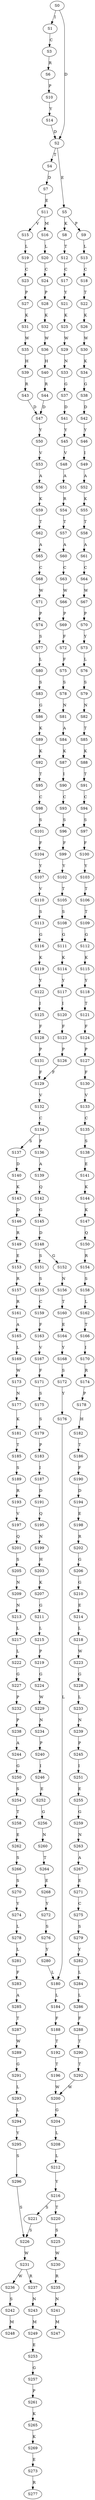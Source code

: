 strict digraph  {
	S0 -> S1 [ label = I ];
	S0 -> S2 [ label = D ];
	S1 -> S3 [ label = C ];
	S2 -> S4 [ label = T ];
	S2 -> S5 [ label = E ];
	S3 -> S6 [ label = R ];
	S4 -> S7 [ label = D ];
	S5 -> S8 [ label = K ];
	S5 -> S9 [ label = P ];
	S6 -> S10 [ label = P ];
	S7 -> S11 [ label = E ];
	S8 -> S12 [ label = T ];
	S9 -> S13 [ label = L ];
	S10 -> S14 [ label = Y ];
	S11 -> S15 [ label = V ];
	S11 -> S16 [ label = M ];
	S12 -> S17 [ label = C ];
	S13 -> S18 [ label = C ];
	S14 -> S2 [ label = D ];
	S15 -> S19 [ label = L ];
	S16 -> S20 [ label = L ];
	S17 -> S21 [ label = Y ];
	S18 -> S22 [ label = T ];
	S19 -> S23 [ label = C ];
	S20 -> S24 [ label = C ];
	S21 -> S25 [ label = K ];
	S22 -> S26 [ label = K ];
	S23 -> S27 [ label = P ];
	S24 -> S28 [ label = P ];
	S25 -> S29 [ label = W ];
	S26 -> S30 [ label = W ];
	S27 -> S31 [ label = K ];
	S28 -> S32 [ label = K ];
	S29 -> S33 [ label = N ];
	S30 -> S34 [ label = K ];
	S31 -> S35 [ label = W ];
	S32 -> S36 [ label = W ];
	S33 -> S37 [ label = G ];
	S34 -> S38 [ label = G ];
	S35 -> S39 [ label = H ];
	S36 -> S40 [ label = H ];
	S37 -> S41 [ label = D ];
	S38 -> S42 [ label = D ];
	S39 -> S43 [ label = R ];
	S40 -> S44 [ label = R ];
	S41 -> S45 [ label = Y ];
	S42 -> S46 [ label = Y ];
	S43 -> S47 [ label = D ];
	S44 -> S47 [ label = D ];
	S45 -> S48 [ label = V ];
	S46 -> S49 [ label = I ];
	S47 -> S50 [ label = Y ];
	S48 -> S51 [ label = A ];
	S49 -> S52 [ label = A ];
	S50 -> S53 [ label = V ];
	S51 -> S54 [ label = R ];
	S52 -> S55 [ label = K ];
	S53 -> S56 [ label = A ];
	S54 -> S57 [ label = T ];
	S55 -> S58 [ label = T ];
	S56 -> S59 [ label = K ];
	S57 -> S60 [ label = A ];
	S58 -> S61 [ label = A ];
	S59 -> S62 [ label = T ];
	S60 -> S63 [ label = C ];
	S61 -> S64 [ label = C ];
	S62 -> S65 [ label = A ];
	S63 -> S66 [ label = W ];
	S64 -> S67 [ label = W ];
	S65 -> S68 [ label = C ];
	S66 -> S69 [ label = P ];
	S67 -> S70 [ label = P ];
	S68 -> S71 [ label = W ];
	S69 -> S72 [ label = F ];
	S70 -> S73 [ label = Y ];
	S71 -> S74 [ label = P ];
	S72 -> S75 [ label = F ];
	S73 -> S76 [ label = L ];
	S74 -> S77 [ label = S ];
	S75 -> S78 [ label = S ];
	S76 -> S79 [ label = S ];
	S77 -> S80 [ label = L ];
	S78 -> S81 [ label = N ];
	S79 -> S82 [ label = N ];
	S80 -> S83 [ label = S ];
	S81 -> S84 [ label = A ];
	S82 -> S85 [ label = T ];
	S83 -> S86 [ label = G ];
	S84 -> S87 [ label = K ];
	S85 -> S88 [ label = K ];
	S86 -> S89 [ label = K ];
	S87 -> S90 [ label = I ];
	S88 -> S91 [ label = T ];
	S89 -> S92 [ label = K ];
	S90 -> S93 [ label = C ];
	S91 -> S94 [ label = C ];
	S92 -> S95 [ label = T ];
	S93 -> S96 [ label = S ];
	S94 -> S97 [ label = S ];
	S95 -> S98 [ label = C ];
	S96 -> S99 [ label = F ];
	S97 -> S100 [ label = F ];
	S98 -> S101 [ label = S ];
	S99 -> S102 [ label = Y ];
	S100 -> S103 [ label = Y ];
	S101 -> S104 [ label = F ];
	S102 -> S105 [ label = T ];
	S103 -> S106 [ label = T ];
	S104 -> S107 [ label = Y ];
	S105 -> S108 [ label = S ];
	S106 -> S109 [ label = T ];
	S107 -> S110 [ label = V ];
	S108 -> S111 [ label = G ];
	S109 -> S112 [ label = G ];
	S110 -> S113 [ label = S ];
	S111 -> S114 [ label = K ];
	S112 -> S115 [ label = K ];
	S113 -> S116 [ label = G ];
	S114 -> S117 [ label = Y ];
	S115 -> S118 [ label = Y ];
	S116 -> S119 [ label = K ];
	S117 -> S120 [ label = I ];
	S118 -> S121 [ label = T ];
	S119 -> S122 [ label = Y ];
	S120 -> S123 [ label = F ];
	S121 -> S124 [ label = F ];
	S122 -> S125 [ label = I ];
	S123 -> S126 [ label = P ];
	S124 -> S127 [ label = P ];
	S125 -> S128 [ label = F ];
	S126 -> S129 [ label = F ];
	S127 -> S130 [ label = F ];
	S128 -> S131 [ label = P ];
	S129 -> S132 [ label = V ];
	S130 -> S133 [ label = V ];
	S131 -> S129 [ label = F ];
	S132 -> S134 [ label = C ];
	S133 -> S135 [ label = C ];
	S134 -> S136 [ label = P ];
	S134 -> S137 [ label = S ];
	S135 -> S138 [ label = S ];
	S136 -> S139 [ label = A ];
	S137 -> S140 [ label = D ];
	S138 -> S141 [ label = E ];
	S139 -> S142 [ label = Q ];
	S140 -> S143 [ label = K ];
	S141 -> S144 [ label = K ];
	S142 -> S145 [ label = G ];
	S143 -> S146 [ label = D ];
	S144 -> S147 [ label = K ];
	S145 -> S148 [ label = D ];
	S146 -> S149 [ label = R ];
	S147 -> S150 [ label = Q ];
	S148 -> S151 [ label = S ];
	S148 -> S152 [ label = G ];
	S149 -> S153 [ label = E ];
	S150 -> S154 [ label = R ];
	S151 -> S155 [ label = S ];
	S152 -> S156 [ label = N ];
	S153 -> S157 [ label = R ];
	S154 -> S158 [ label = S ];
	S155 -> S159 [ label = C ];
	S156 -> S160 [ label = T ];
	S157 -> S161 [ label = R ];
	S158 -> S162 [ label = L ];
	S159 -> S163 [ label = F ];
	S160 -> S164 [ label = E ];
	S161 -> S165 [ label = A ];
	S162 -> S166 [ label = T ];
	S163 -> S167 [ label = V ];
	S164 -> S168 [ label = Y ];
	S165 -> S169 [ label = L ];
	S166 -> S170 [ label = I ];
	S167 -> S171 [ label = F ];
	S168 -> S172 [ label = S ];
	S169 -> S173 [ label = W ];
	S170 -> S174 [ label = R ];
	S171 -> S175 [ label = S ];
	S172 -> S176 [ label = Y ];
	S173 -> S177 [ label = N ];
	S174 -> S178 [ label = P ];
	S175 -> S179 [ label = S ];
	S176 -> S180 [ label = L ];
	S177 -> S181 [ label = K ];
	S178 -> S182 [ label = H ];
	S179 -> S183 [ label = P ];
	S180 -> S184 [ label = L ];
	S181 -> S185 [ label = T ];
	S182 -> S186 [ label = T ];
	S183 -> S187 [ label = I ];
	S184 -> S188 [ label = F ];
	S185 -> S189 [ label = S ];
	S186 -> S190 [ label = F ];
	S187 -> S191 [ label = D ];
	S188 -> S192 [ label = T ];
	S189 -> S193 [ label = R ];
	S190 -> S194 [ label = D ];
	S191 -> S195 [ label = Q ];
	S192 -> S196 [ label = T ];
	S193 -> S197 [ label = V ];
	S194 -> S198 [ label = E ];
	S195 -> S199 [ label = N ];
	S196 -> S200 [ label = W ];
	S197 -> S201 [ label = Q ];
	S198 -> S202 [ label = R ];
	S199 -> S203 [ label = H ];
	S200 -> S204 [ label = G ];
	S201 -> S205 [ label = S ];
	S202 -> S206 [ label = G ];
	S203 -> S207 [ label = K ];
	S204 -> S208 [ label = L ];
	S205 -> S209 [ label = N ];
	S206 -> S210 [ label = G ];
	S207 -> S211 [ label = G ];
	S208 -> S212 [ label = L ];
	S209 -> S213 [ label = N ];
	S210 -> S214 [ label = E ];
	S211 -> S215 [ label = L ];
	S212 -> S216 [ label = Y ];
	S213 -> S217 [ label = L ];
	S214 -> S218 [ label = L ];
	S215 -> S219 [ label = P ];
	S216 -> S220 [ label = T ];
	S216 -> S221 [ label = S ];
	S217 -> S222 [ label = L ];
	S218 -> S223 [ label = W ];
	S219 -> S224 [ label = G ];
	S220 -> S225 [ label = S ];
	S221 -> S226 [ label = S ];
	S222 -> S227 [ label = G ];
	S223 -> S228 [ label = G ];
	S224 -> S229 [ label = W ];
	S225 -> S230 [ label = W ];
	S226 -> S231 [ label = W ];
	S227 -> S232 [ label = P ];
	S228 -> S233 [ label = L ];
	S229 -> S234 [ label = N ];
	S230 -> S235 [ label = R ];
	S231 -> S236 [ label = W ];
	S231 -> S237 [ label = R ];
	S232 -> S238 [ label = P ];
	S233 -> S239 [ label = N ];
	S234 -> S240 [ label = P ];
	S235 -> S241 [ label = N ];
	S236 -> S242 [ label = S ];
	S237 -> S243 [ label = N ];
	S238 -> S244 [ label = A ];
	S239 -> S245 [ label = P ];
	S240 -> S246 [ label = I ];
	S241 -> S247 [ label = M ];
	S242 -> S248 [ label = M ];
	S243 -> S249 [ label = M ];
	S244 -> S250 [ label = G ];
	S245 -> S251 [ label = I ];
	S246 -> S252 [ label = E ];
	S249 -> S253 [ label = E ];
	S250 -> S254 [ label = S ];
	S251 -> S255 [ label = E ];
	S252 -> S256 [ label = G ];
	S253 -> S257 [ label = G ];
	S254 -> S258 [ label = T ];
	S255 -> S259 [ label = G ];
	S256 -> S260 [ label = N ];
	S257 -> S261 [ label = P ];
	S258 -> S262 [ label = E ];
	S259 -> S263 [ label = N ];
	S260 -> S264 [ label = T ];
	S261 -> S265 [ label = K ];
	S262 -> S266 [ label = S ];
	S263 -> S267 [ label = A ];
	S264 -> S268 [ label = E ];
	S265 -> S269 [ label = K ];
	S266 -> S270 [ label = S ];
	S267 -> S271 [ label = E ];
	S268 -> S272 [ label = Y ];
	S269 -> S273 [ label = E ];
	S270 -> S274 [ label = Y ];
	S271 -> S275 [ label = C ];
	S272 -> S276 [ label = S ];
	S273 -> S277 [ label = R ];
	S274 -> S278 [ label = L ];
	S275 -> S279 [ label = S ];
	S276 -> S280 [ label = Y ];
	S278 -> S281 [ label = L ];
	S279 -> S282 [ label = Y ];
	S280 -> S180 [ label = L ];
	S281 -> S283 [ label = F ];
	S282 -> S284 [ label = L ];
	S283 -> S285 [ label = A ];
	S284 -> S286 [ label = L ];
	S285 -> S287 [ label = T ];
	S286 -> S288 [ label = F ];
	S287 -> S289 [ label = W ];
	S288 -> S290 [ label = T ];
	S289 -> S291 [ label = G ];
	S290 -> S292 [ label = T ];
	S291 -> S293 [ label = L ];
	S292 -> S200 [ label = W ];
	S293 -> S294 [ label = L ];
	S294 -> S295 [ label = Y ];
	S295 -> S296 [ label = S ];
	S296 -> S226 [ label = S ];
}

